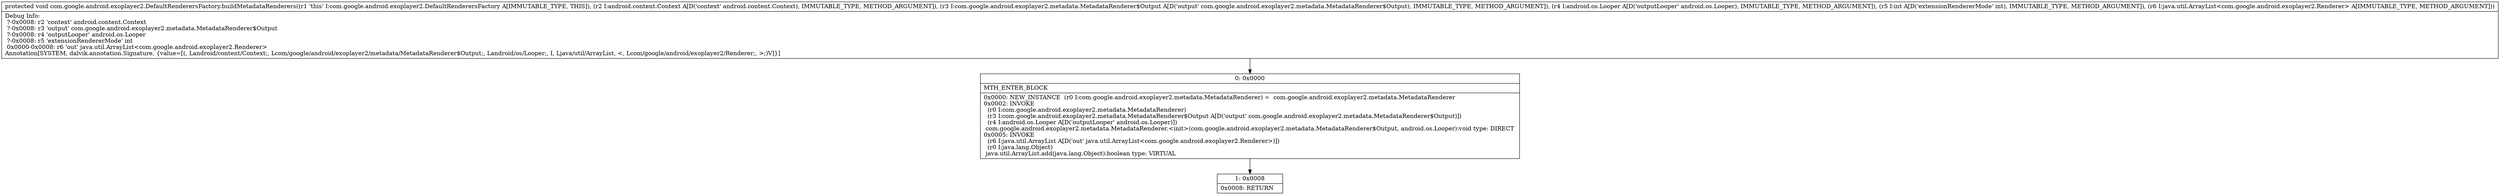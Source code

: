 digraph "CFG forcom.google.android.exoplayer2.DefaultRenderersFactory.buildMetadataRenderers(Landroid\/content\/Context;Lcom\/google\/android\/exoplayer2\/metadata\/MetadataRenderer$Output;Landroid\/os\/Looper;ILjava\/util\/ArrayList;)V" {
Node_0 [shape=record,label="{0\:\ 0x0000|MTH_ENTER_BLOCK\l|0x0000: NEW_INSTANCE  (r0 I:com.google.android.exoplayer2.metadata.MetadataRenderer) =  com.google.android.exoplayer2.metadata.MetadataRenderer \l0x0002: INVOKE  \l  (r0 I:com.google.android.exoplayer2.metadata.MetadataRenderer)\l  (r3 I:com.google.android.exoplayer2.metadata.MetadataRenderer$Output A[D('output' com.google.android.exoplayer2.metadata.MetadataRenderer$Output)])\l  (r4 I:android.os.Looper A[D('outputLooper' android.os.Looper)])\l com.google.android.exoplayer2.metadata.MetadataRenderer.\<init\>(com.google.android.exoplayer2.metadata.MetadataRenderer$Output, android.os.Looper):void type: DIRECT \l0x0005: INVOKE  \l  (r6 I:java.util.ArrayList A[D('out' java.util.ArrayList\<com.google.android.exoplayer2.Renderer\>)])\l  (r0 I:java.lang.Object)\l java.util.ArrayList.add(java.lang.Object):boolean type: VIRTUAL \l}"];
Node_1 [shape=record,label="{1\:\ 0x0008|0x0008: RETURN   \l}"];
MethodNode[shape=record,label="{protected void com.google.android.exoplayer2.DefaultRenderersFactory.buildMetadataRenderers((r1 'this' I:com.google.android.exoplayer2.DefaultRenderersFactory A[IMMUTABLE_TYPE, THIS]), (r2 I:android.content.Context A[D('context' android.content.Context), IMMUTABLE_TYPE, METHOD_ARGUMENT]), (r3 I:com.google.android.exoplayer2.metadata.MetadataRenderer$Output A[D('output' com.google.android.exoplayer2.metadata.MetadataRenderer$Output), IMMUTABLE_TYPE, METHOD_ARGUMENT]), (r4 I:android.os.Looper A[D('outputLooper' android.os.Looper), IMMUTABLE_TYPE, METHOD_ARGUMENT]), (r5 I:int A[D('extensionRendererMode' int), IMMUTABLE_TYPE, METHOD_ARGUMENT]), (r6 I:java.util.ArrayList\<com.google.android.exoplayer2.Renderer\> A[IMMUTABLE_TYPE, METHOD_ARGUMENT]))  | Debug Info:\l  ?\-0x0008: r2 'context' android.content.Context\l  ?\-0x0008: r3 'output' com.google.android.exoplayer2.metadata.MetadataRenderer$Output\l  ?\-0x0008: r4 'outputLooper' android.os.Looper\l  ?\-0x0008: r5 'extensionRendererMode' int\l  0x0000\-0x0008: r6 'out' java.util.ArrayList\<com.google.android.exoplayer2.Renderer\>\lAnnotation[SYSTEM, dalvik.annotation.Signature, \{value=[(, Landroid\/content\/Context;, Lcom\/google\/android\/exoplayer2\/metadata\/MetadataRenderer$Output;, Landroid\/os\/Looper;, I, Ljava\/util\/ArrayList, \<, Lcom\/google\/android\/exoplayer2\/Renderer;, \>;)V]\}]\l}"];
MethodNode -> Node_0;
Node_0 -> Node_1;
}

